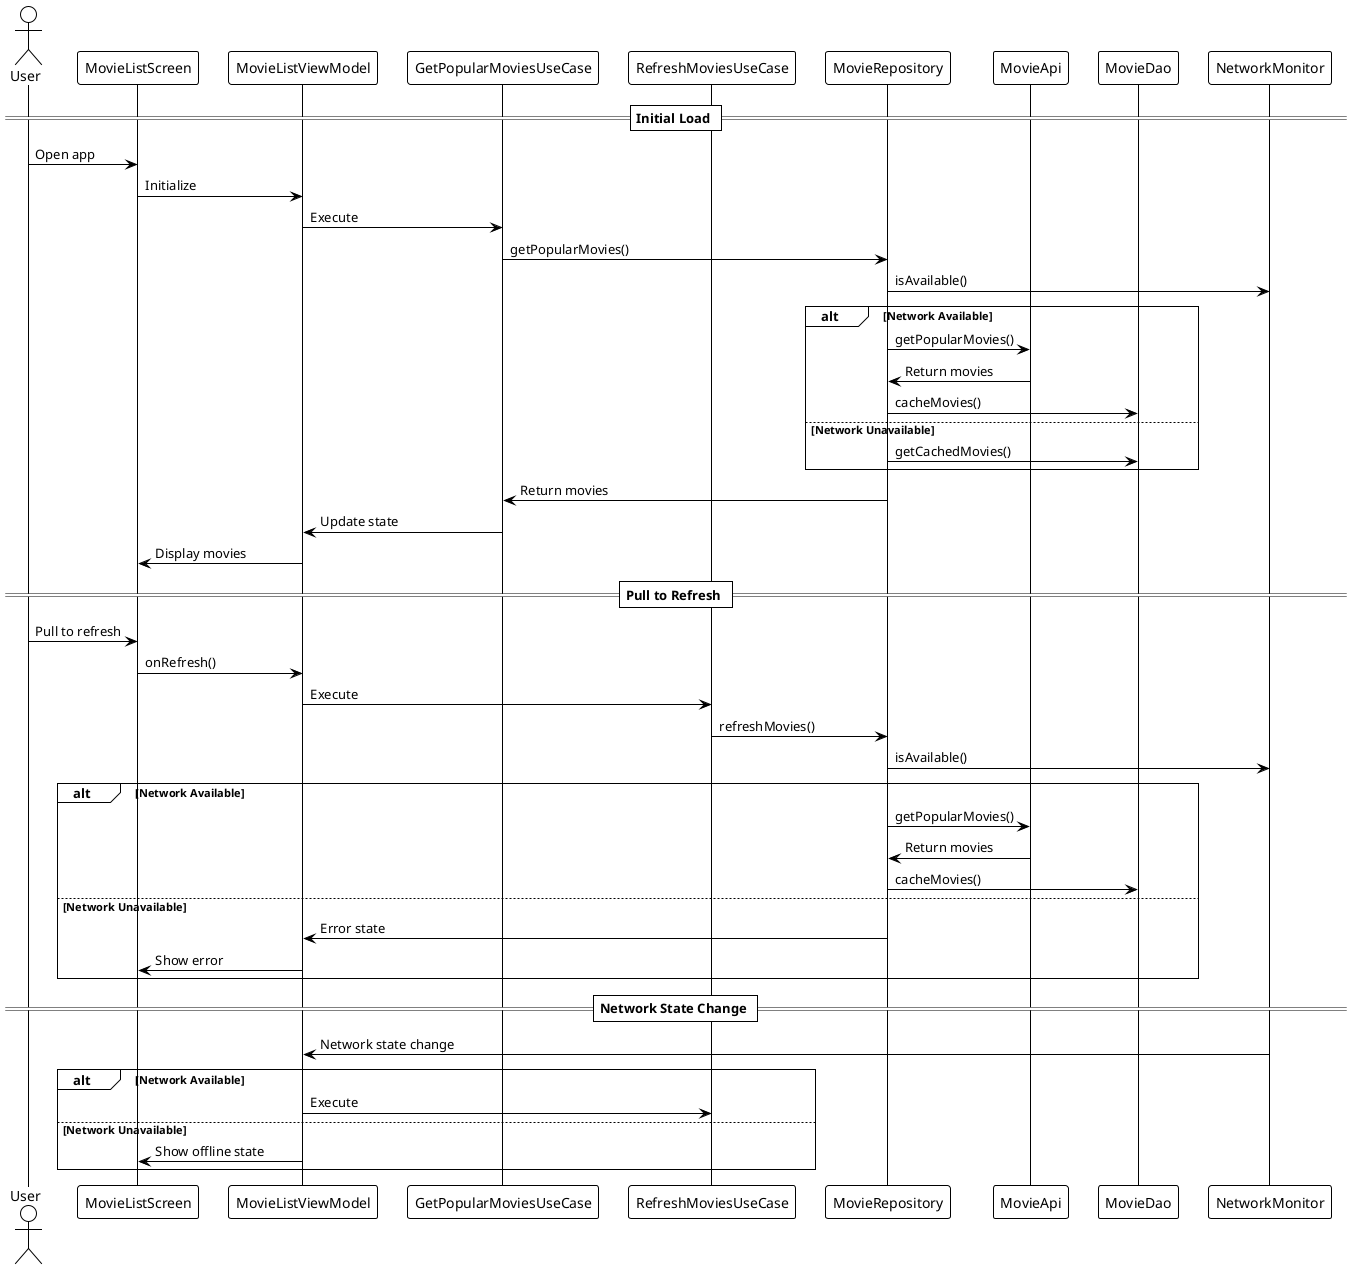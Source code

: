 @startuml Data Flow
!theme plain
skinparam linetype ortho

actor User
participant "MovieListScreen" as UI
participant "MovieListViewModel" as VM
participant "GetPopularMoviesUseCase" as GetMovies
participant "RefreshMoviesUseCase" as Refresh
participant "MovieRepository" as Repo
participant "MovieApi" as API
participant "MovieDao" as DAO
participant "NetworkMonitor" as Network

== Initial Load ==
User -> UI: Open app
UI -> VM: Initialize
VM -> GetMovies: Execute
GetMovies -> Repo: getPopularMovies()
Repo -> Network: isAvailable()
alt Network Available
    Repo -> API: getPopularMovies()
    API -> Repo: Return movies
    Repo -> DAO: cacheMovies()
else Network Unavailable
    Repo -> DAO: getCachedMovies()
end
Repo -> GetMovies: Return movies
GetMovies -> VM: Update state
VM -> UI: Display movies

== Pull to Refresh ==
User -> UI: Pull to refresh
UI -> VM: onRefresh()
VM -> Refresh: Execute
Refresh -> Repo: refreshMovies()
Repo -> Network: isAvailable()
alt Network Available
    Repo -> API: getPopularMovies()
    API -> Repo: Return movies
    Repo -> DAO: cacheMovies()
else Network Unavailable
    Repo -> VM: Error state
    VM -> UI: Show error
end

== Network State Change ==
Network -> VM: Network state change
alt Network Available
    VM -> Refresh: Execute
else Network Unavailable
    VM -> UI: Show offline state
end

@enduml 